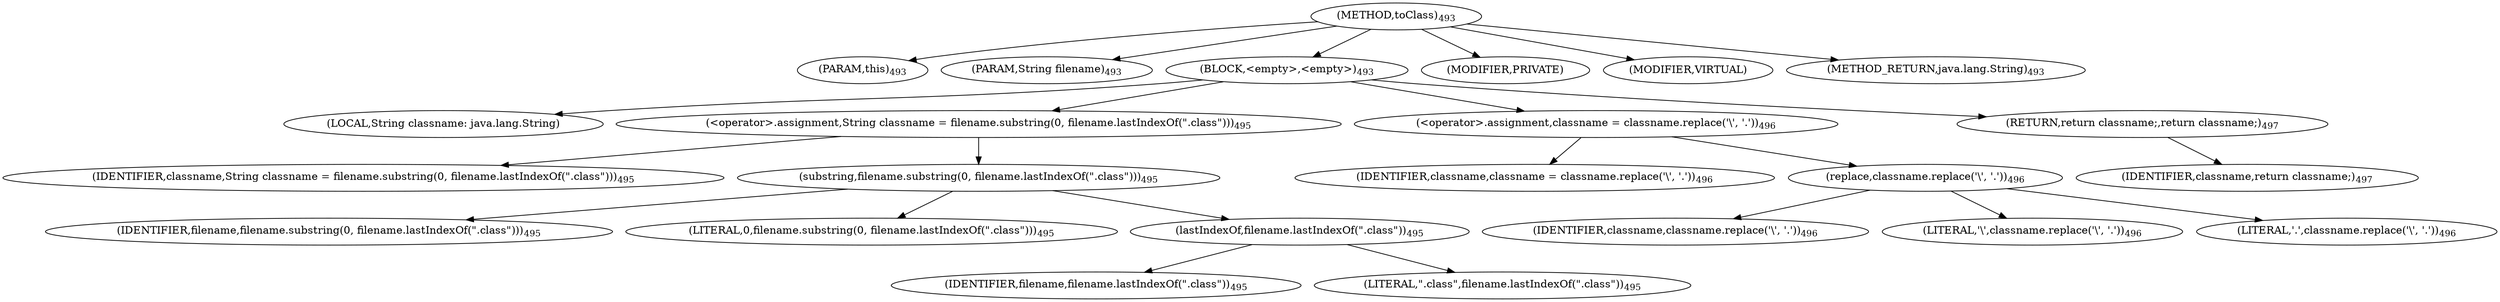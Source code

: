 digraph "toClass" {  
"1009" [label = <(METHOD,toClass)<SUB>493</SUB>> ]
"1010" [label = <(PARAM,this)<SUB>493</SUB>> ]
"1011" [label = <(PARAM,String filename)<SUB>493</SUB>> ]
"1012" [label = <(BLOCK,&lt;empty&gt;,&lt;empty&gt;)<SUB>493</SUB>> ]
"1013" [label = <(LOCAL,String classname: java.lang.String)> ]
"1014" [label = <(&lt;operator&gt;.assignment,String classname = filename.substring(0, filename.lastIndexOf(&quot;.class&quot;)))<SUB>495</SUB>> ]
"1015" [label = <(IDENTIFIER,classname,String classname = filename.substring(0, filename.lastIndexOf(&quot;.class&quot;)))<SUB>495</SUB>> ]
"1016" [label = <(substring,filename.substring(0, filename.lastIndexOf(&quot;.class&quot;)))<SUB>495</SUB>> ]
"1017" [label = <(IDENTIFIER,filename,filename.substring(0, filename.lastIndexOf(&quot;.class&quot;)))<SUB>495</SUB>> ]
"1018" [label = <(LITERAL,0,filename.substring(0, filename.lastIndexOf(&quot;.class&quot;)))<SUB>495</SUB>> ]
"1019" [label = <(lastIndexOf,filename.lastIndexOf(&quot;.class&quot;))<SUB>495</SUB>> ]
"1020" [label = <(IDENTIFIER,filename,filename.lastIndexOf(&quot;.class&quot;))<SUB>495</SUB>> ]
"1021" [label = <(LITERAL,&quot;.class&quot;,filename.lastIndexOf(&quot;.class&quot;))<SUB>495</SUB>> ]
"1022" [label = <(&lt;operator&gt;.assignment,classname = classname.replace('\\', '.'))<SUB>496</SUB>> ]
"1023" [label = <(IDENTIFIER,classname,classname = classname.replace('\\', '.'))<SUB>496</SUB>> ]
"1024" [label = <(replace,classname.replace('\\', '.'))<SUB>496</SUB>> ]
"1025" [label = <(IDENTIFIER,classname,classname.replace('\\', '.'))<SUB>496</SUB>> ]
"1026" [label = <(LITERAL,'\\',classname.replace('\\', '.'))<SUB>496</SUB>> ]
"1027" [label = <(LITERAL,'.',classname.replace('\\', '.'))<SUB>496</SUB>> ]
"1028" [label = <(RETURN,return classname;,return classname;)<SUB>497</SUB>> ]
"1029" [label = <(IDENTIFIER,classname,return classname;)<SUB>497</SUB>> ]
"1030" [label = <(MODIFIER,PRIVATE)> ]
"1031" [label = <(MODIFIER,VIRTUAL)> ]
"1032" [label = <(METHOD_RETURN,java.lang.String)<SUB>493</SUB>> ]
  "1009" -> "1010" 
  "1009" -> "1011" 
  "1009" -> "1012" 
  "1009" -> "1030" 
  "1009" -> "1031" 
  "1009" -> "1032" 
  "1012" -> "1013" 
  "1012" -> "1014" 
  "1012" -> "1022" 
  "1012" -> "1028" 
  "1014" -> "1015" 
  "1014" -> "1016" 
  "1016" -> "1017" 
  "1016" -> "1018" 
  "1016" -> "1019" 
  "1019" -> "1020" 
  "1019" -> "1021" 
  "1022" -> "1023" 
  "1022" -> "1024" 
  "1024" -> "1025" 
  "1024" -> "1026" 
  "1024" -> "1027" 
  "1028" -> "1029" 
}
